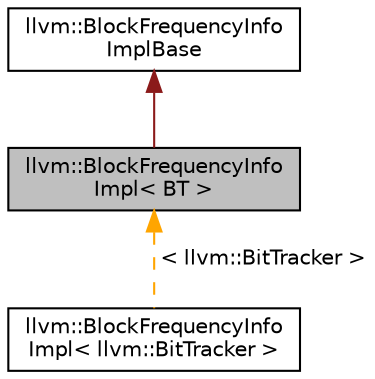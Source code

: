 digraph "llvm::BlockFrequencyInfoImpl&lt; BT &gt;"
{
 // LATEX_PDF_SIZE
  bgcolor="transparent";
  edge [fontname="Helvetica",fontsize="10",labelfontname="Helvetica",labelfontsize="10"];
  node [fontname="Helvetica",fontsize="10",shape="box"];
  Node1 [label="llvm::BlockFrequencyInfo\lImpl\< BT \>",height=0.2,width=0.4,color="black", fillcolor="grey75", style="filled", fontcolor="black",tooltip="Shared implementation for block frequency analysis."];
  Node2 -> Node1 [dir="back",color="firebrick4",fontsize="10",style="solid",fontname="Helvetica"];
  Node2 [label="llvm::BlockFrequencyInfo\lImplBase",height=0.2,width=0.4,color="black",URL="$classllvm_1_1BlockFrequencyInfoImplBase.html",tooltip="Base class for BlockFrequencyInfoImpl."];
  Node1 -> Node3 [dir="back",color="orange",fontsize="10",style="dashed",label=" \< llvm::BitTracker \>" ,fontname="Helvetica"];
  Node3 [label="llvm::BlockFrequencyInfo\lImpl\< llvm::BitTracker \>",height=0.2,width=0.4,color="black",URL="$classllvm_1_1BlockFrequencyInfoImpl.html",tooltip=" "];
}
